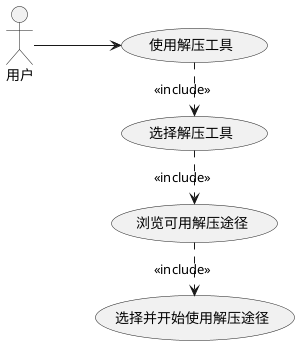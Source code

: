 @startuml
left to right direction
actor 用户

usecase (使用解压工具) as UC
usecase (选择解压工具) as UC1
usecase (浏览可用解压途径) as UC2
usecase (选择并开始使用解压途径) as UC3

用户 --> UC

UC .> UC1 : <<include>>
UC1 .> UC2 : <<include>>
UC2 .> UC3 : <<include>>
@enduml